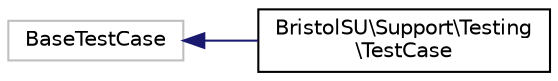 digraph "Graphical Class Hierarchy"
{
  edge [fontname="Helvetica",fontsize="10",labelfontname="Helvetica",labelfontsize="10"];
  node [fontname="Helvetica",fontsize="10",shape=record];
  rankdir="LR";
  Node126 [label="BaseTestCase",height=0.2,width=0.4,color="grey75", fillcolor="white", style="filled"];
  Node126 -> Node0 [dir="back",color="midnightblue",fontsize="10",style="solid",fontname="Helvetica"];
  Node0 [label="BristolSU\\Support\\Testing\l\\TestCase",height=0.2,width=0.4,color="black", fillcolor="white", style="filled",URL="$classBristolSU_1_1Support_1_1Testing_1_1TestCase.html"];
}
